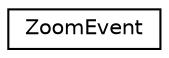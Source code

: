 digraph "Graphe hiérarchique des classes"
{
 // INTERACTIVE_SVG=YES
  edge [fontname="Helvetica",fontsize="10",labelfontname="Helvetica",labelfontsize="10"];
  node [fontname="Helvetica",fontsize="10",shape=record];
  rankdir="LR";
  Node0 [label="ZoomEvent",height=0.2,width=0.4,color="black", fillcolor="white", style="filled",URL="$struct_zoom_event.html"];
}
